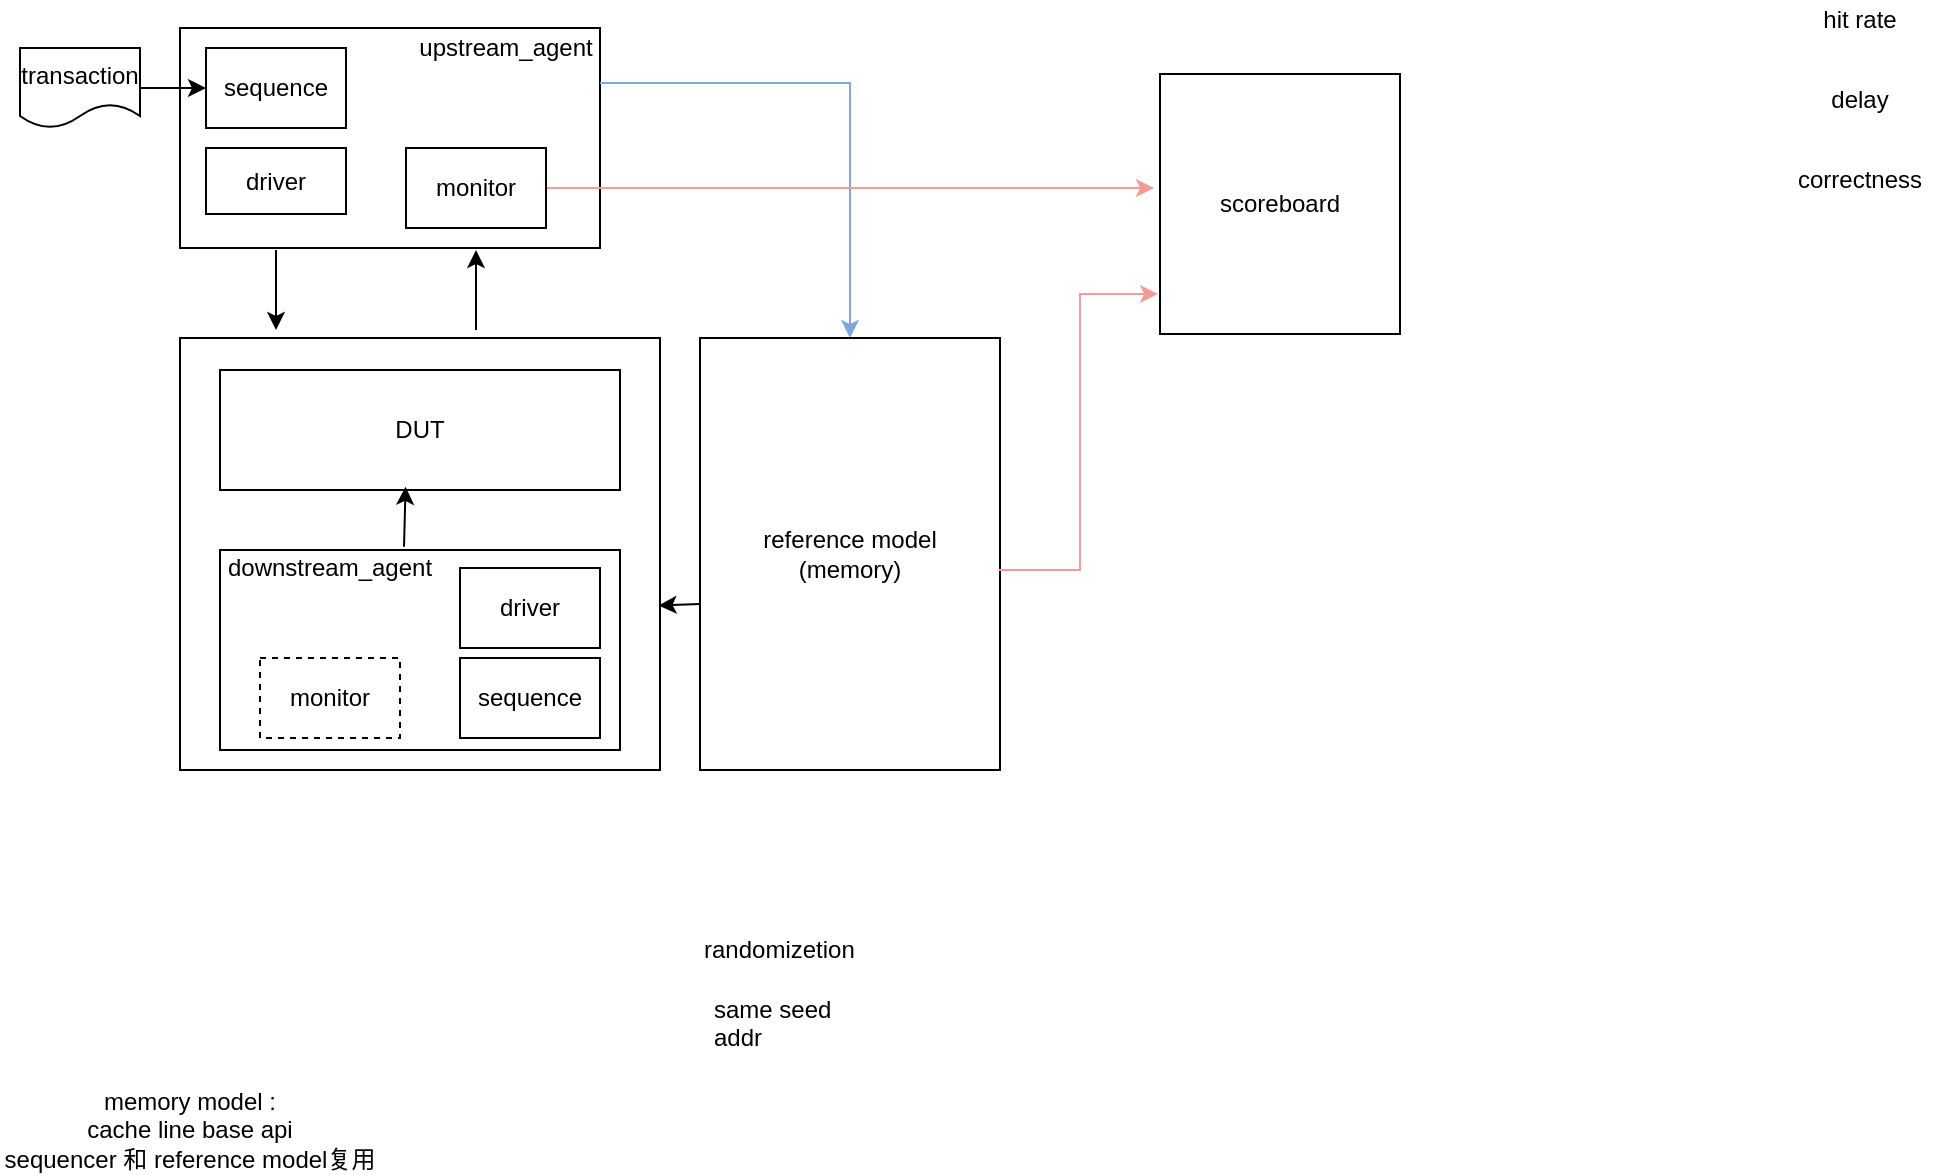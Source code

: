<mxfile version="12.2.4" pages="1"><diagram id="Fjh4Xyt8KRnTHiujNnMF" name="Page-1"><mxGraphModel dx="715" dy="536" grid="1" gridSize="10" guides="1" tooltips="1" connect="1" arrows="1" fold="1" page="1" pageScale="1" pageWidth="850" pageHeight="1100" math="0" shadow="0"><root><mxCell id="0"/><mxCell id="1" parent="0"/><mxCell id="2" value="" style="rounded=0;whiteSpace=wrap;html=1;" parent="1" vertex="1"><mxGeometry x="110" y="269" width="210" height="110" as="geometry"/></mxCell><mxCell id="3" value="" style="rounded=0;whiteSpace=wrap;html=1;shadow=0;" parent="1" vertex="1"><mxGeometry x="110" y="424" width="240" height="216" as="geometry"/></mxCell><mxCell id="4" style="edgeStyle=none;rounded=0;orthogonalLoop=1;jettySize=auto;html=1;" parent="1" edge="1"><mxGeometry relative="1" as="geometry"><mxPoint x="158" y="420" as="targetPoint"/><mxPoint x="158" y="380" as="sourcePoint"/></mxGeometry></mxCell><mxCell id="5" value="sequence" style="rounded=0;whiteSpace=wrap;html=1;" parent="1" vertex="1"><mxGeometry x="123" y="279" width="70" height="40" as="geometry"/></mxCell><mxCell id="6" style="edgeStyle=orthogonalEdgeStyle;rounded=0;orthogonalLoop=1;jettySize=auto;html=1;entryX=0.5;entryY=0;entryDx=0;entryDy=0;strokeColor=#7EA6E0;exitX=1;exitY=0.25;exitDx=0;exitDy=0;" parent="1" source="2" target="14" edge="1"><mxGeometry relative="1" as="geometry"><mxPoint x="563" y="430" as="targetPoint"/><Array as="points"><mxPoint x="445" y="297"/></Array><mxPoint x="324" y="340" as="sourcePoint"/></mxGeometry></mxCell><mxCell id="7" value="driver" style="rounded=0;whiteSpace=wrap;html=1;" parent="1" vertex="1"><mxGeometry x="123" y="329" width="70" height="33" as="geometry"/></mxCell><mxCell id="8" style="edgeStyle=none;rounded=0;orthogonalLoop=1;jettySize=auto;html=1;exitX=1;exitY=0.5;exitDx=0;exitDy=0;entryX=0;entryY=0.5;entryDx=0;entryDy=0;" parent="1" source="9" target="5" edge="1"><mxGeometry relative="1" as="geometry"/></mxCell><mxCell id="9" value="transaction" style="shape=document;whiteSpace=wrap;html=1;boundedLbl=1;" parent="1" vertex="1"><mxGeometry x="30" y="279" width="60" height="40" as="geometry"/></mxCell><mxCell id="10" style="edgeStyle=none;rounded=0;orthogonalLoop=1;jettySize=auto;html=1;exitX=1;exitY=0.5;exitDx=0;exitDy=0;strokeColor=#F19C99;" parent="1" source="11" edge="1"><mxGeometry relative="1" as="geometry"><mxPoint x="597" y="349" as="targetPoint"/></mxGeometry></mxCell><mxCell id="11" value="monitor" style="rounded=0;whiteSpace=wrap;html=1;" parent="1" vertex="1"><mxGeometry x="223" y="329" width="70" height="40" as="geometry"/></mxCell><mxCell id="12" value="upstream_agent" style="text;html=1;strokeColor=none;fillColor=none;align=center;verticalAlign=middle;whiteSpace=wrap;rounded=0;" parent="1" vertex="1"><mxGeometry x="253" y="269" width="40" height="20" as="geometry"/></mxCell><mxCell id="14" value="reference model&lt;br&gt;(memory)" style="rounded=0;whiteSpace=wrap;html=1;" parent="1" vertex="1"><mxGeometry x="370" y="424" width="150" height="216" as="geometry"/></mxCell><mxCell id="15" style="edgeStyle=none;rounded=0;orthogonalLoop=1;jettySize=auto;html=1;" parent="1" edge="1"><mxGeometry relative="1" as="geometry"><mxPoint x="258" y="420" as="sourcePoint"/><mxPoint x="258" y="380" as="targetPoint"/></mxGeometry></mxCell><mxCell id="16" value="DUT" style="rounded=0;whiteSpace=wrap;html=1;" parent="1" vertex="1"><mxGeometry x="130" y="440" width="200" height="60" as="geometry"/></mxCell><mxCell id="17" value="" style="rounded=0;whiteSpace=wrap;html=1;" parent="1" vertex="1"><mxGeometry x="130" y="530" width="200" height="100" as="geometry"/></mxCell><mxCell id="18" value="sequence" style="rounded=0;whiteSpace=wrap;html=1;" parent="1" vertex="1"><mxGeometry x="250" y="584" width="70" height="40" as="geometry"/></mxCell><mxCell id="19" value="driver" style="rounded=0;whiteSpace=wrap;html=1;" parent="1" vertex="1"><mxGeometry x="250" y="539" width="70" height="40" as="geometry"/></mxCell><mxCell id="23" value="monitor" style="rounded=0;whiteSpace=wrap;html=1;dashed=1;" parent="1" vertex="1"><mxGeometry x="150" y="584" width="70" height="40" as="geometry"/></mxCell><mxCell id="24" value="downstream_agent" style="text;html=1;strokeColor=none;fillColor=none;align=center;verticalAlign=middle;whiteSpace=wrap;rounded=0;" parent="1" vertex="1"><mxGeometry x="165" y="529" width="40" height="20" as="geometry"/></mxCell><mxCell id="25" value="scoreboard" style="rounded=0;whiteSpace=wrap;html=1;" parent="1" vertex="1"><mxGeometry x="600" y="292" width="120" height="130" as="geometry"/></mxCell><mxCell id="26" style="edgeStyle=none;rounded=0;orthogonalLoop=1;jettySize=auto;html=1;entryX=-0.008;entryY=0.846;entryDx=0;entryDy=0;entryPerimeter=0;strokeColor=#F19C99;exitX=0.996;exitY=0.537;exitDx=0;exitDy=0;exitPerimeter=0;" parent="1" source="14" target="25" edge="1"><mxGeometry relative="1" as="geometry"><mxPoint x="630" y="350" as="sourcePoint"/><Array as="points"><mxPoint x="560" y="540"/><mxPoint x="560" y="402"/></Array></mxGeometry></mxCell><mxCell id="27" value="hit rate" style="text;html=1;strokeColor=none;fillColor=none;align=center;verticalAlign=middle;whiteSpace=wrap;rounded=0;shadow=0;" parent="1" vertex="1"><mxGeometry x="930" y="255" width="40" height="20" as="geometry"/></mxCell><mxCell id="28" value="delay" style="text;html=1;strokeColor=none;fillColor=none;align=center;verticalAlign=middle;whiteSpace=wrap;rounded=0;shadow=0;" parent="1" vertex="1"><mxGeometry x="930" y="295" width="40" height="20" as="geometry"/></mxCell><mxCell id="29" value="correctness" style="text;html=1;strokeColor=none;fillColor=none;align=center;verticalAlign=middle;whiteSpace=wrap;rounded=0;shadow=0;" parent="1" vertex="1"><mxGeometry x="910" y="335" width="80" height="20" as="geometry"/></mxCell><mxCell id="31" value="randomizetion" style="text;html=1;resizable=0;points=[];autosize=1;align=left;verticalAlign=top;spacingTop=-4;" parent="1" vertex="1"><mxGeometry x="370" y="720" width="90" height="20" as="geometry"/></mxCell><mxCell id="32" value="same seed&lt;br&gt;addr" style="text;html=1;resizable=0;points=[];autosize=1;align=left;verticalAlign=top;spacingTop=-4;" parent="1" vertex="1"><mxGeometry x="375" y="750" width="70" height="30" as="geometry"/></mxCell><mxCell id="33" value="memory model :&lt;br&gt;cache line base api&lt;br&gt;sequencer 和 reference model复用" style="text;html=1;strokeColor=none;fillColor=none;align=center;verticalAlign=middle;whiteSpace=wrap;rounded=0;" parent="1" vertex="1"><mxGeometry x="20" y="810" width="190" height="20" as="geometry"/></mxCell><mxCell id="36" value="" style="endArrow=classic;html=1;entryX=0.997;entryY=0.619;entryDx=0;entryDy=0;entryPerimeter=0;" parent="1" target="3" edge="1"><mxGeometry width="50" height="50" relative="1" as="geometry"><mxPoint x="370" y="557" as="sourcePoint"/><mxPoint x="420" y="507" as="targetPoint"/></mxGeometry></mxCell><mxCell id="37" value="" style="endArrow=classic;html=1;entryX=0.464;entryY=1.04;entryDx=0;entryDy=0;entryPerimeter=0;exitX=0.46;exitY=-0.016;exitDx=0;exitDy=0;exitPerimeter=0;" parent="1" source="17" edge="1"><mxGeometry width="50" height="50" relative="1" as="geometry"><mxPoint x="223" y="519" as="sourcePoint"/><mxPoint x="222.8" y="498.4" as="targetPoint"/><Array as="points"/></mxGeometry></mxCell></root></mxGraphModel></diagram></mxfile>